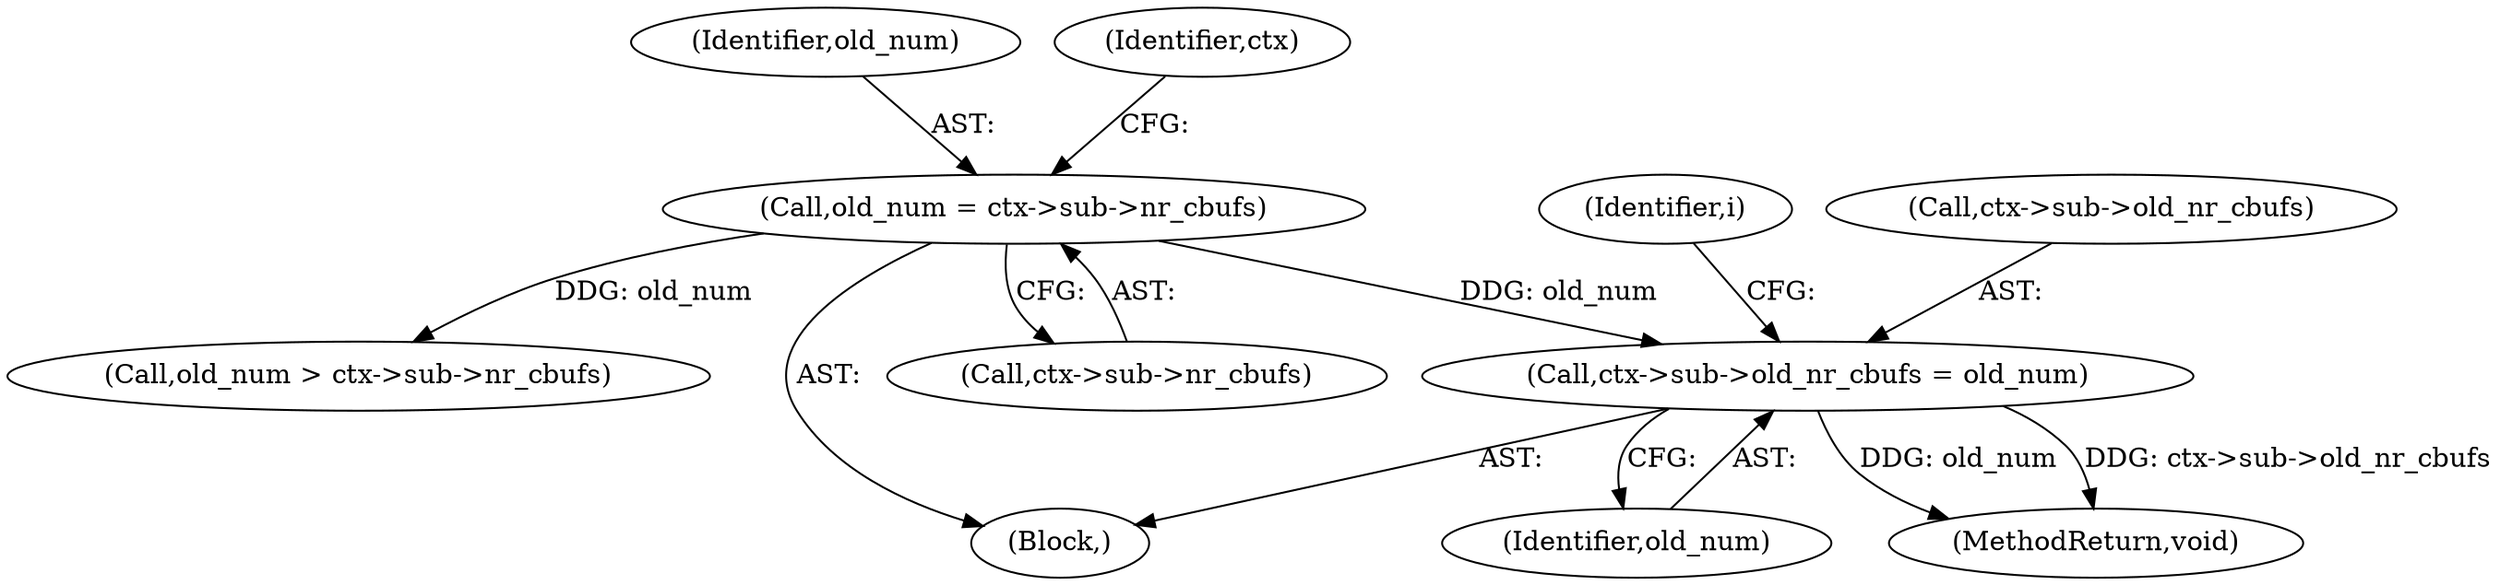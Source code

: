 digraph "0_virglrenderer_48f67f60967f963b698ec8df57ec6912a43d6282_0@pointer" {
"1000187" [label="(Call,ctx->sub->old_nr_cbufs = old_num)"];
"1000173" [label="(Call,old_num = ctx->sub->nr_cbufs)"];
"1000187" [label="(Call,ctx->sub->old_nr_cbufs = old_num)"];
"1000530" [label="(MethodReturn,void)"];
"1000173" [label="(Call,old_num = ctx->sub->nr_cbufs)"];
"1000175" [label="(Call,ctx->sub->nr_cbufs)"];
"1000196" [label="(Identifier,i)"];
"1000174" [label="(Identifier,old_num)"];
"1000263" [label="(Call,old_num > ctx->sub->nr_cbufs)"];
"1000193" [label="(Identifier,old_num)"];
"1000183" [label="(Identifier,ctx)"];
"1000188" [label="(Call,ctx->sub->old_nr_cbufs)"];
"1000106" [label="(Block,)"];
"1000187" -> "1000106"  [label="AST: "];
"1000187" -> "1000193"  [label="CFG: "];
"1000188" -> "1000187"  [label="AST: "];
"1000193" -> "1000187"  [label="AST: "];
"1000196" -> "1000187"  [label="CFG: "];
"1000187" -> "1000530"  [label="DDG: ctx->sub->old_nr_cbufs"];
"1000187" -> "1000530"  [label="DDG: old_num"];
"1000173" -> "1000187"  [label="DDG: old_num"];
"1000173" -> "1000106"  [label="AST: "];
"1000173" -> "1000175"  [label="CFG: "];
"1000174" -> "1000173"  [label="AST: "];
"1000175" -> "1000173"  [label="AST: "];
"1000183" -> "1000173"  [label="CFG: "];
"1000173" -> "1000263"  [label="DDG: old_num"];
}
